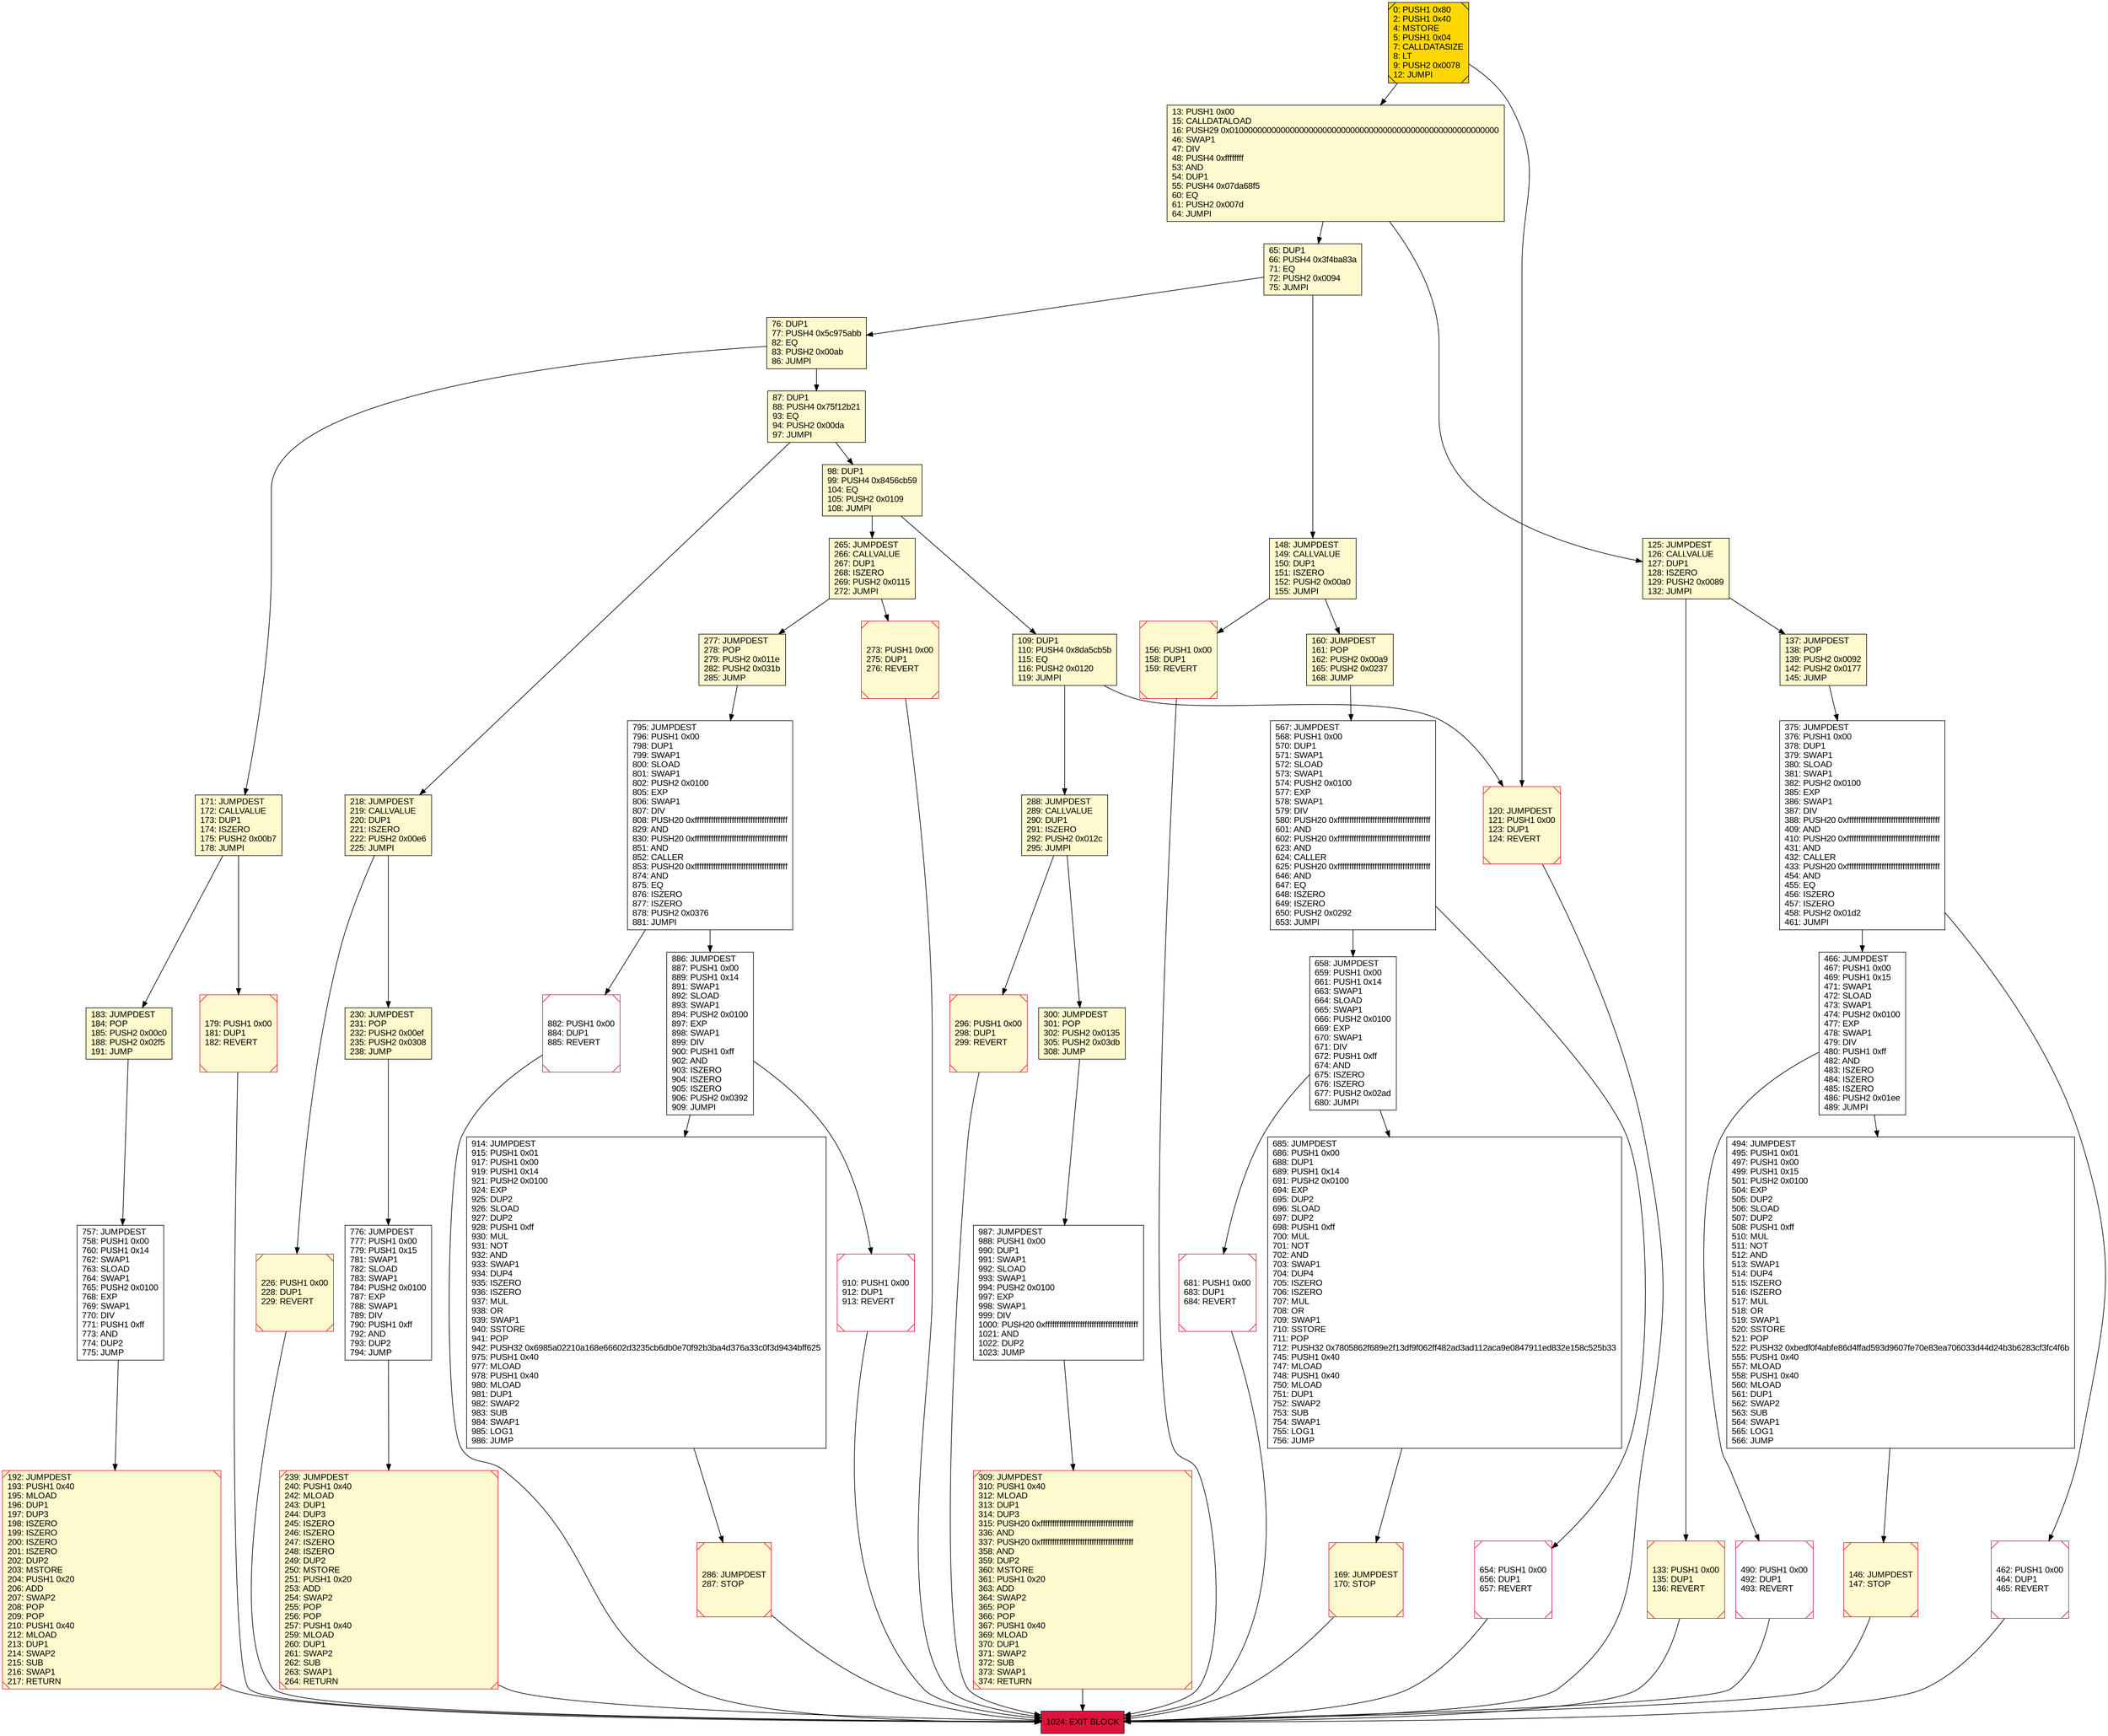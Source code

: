 digraph G {
bgcolor=transparent rankdir=UD;
node [shape=box style=filled color=black fillcolor=white fontname=arial fontcolor=black];
1024 [label="1024: EXIT BLOCK\l" fillcolor=crimson ];
148 [label="148: JUMPDEST\l149: CALLVALUE\l150: DUP1\l151: ISZERO\l152: PUSH2 0x00a0\l155: JUMPI\l" fillcolor=lemonchiffon ];
87 [label="87: DUP1\l88: PUSH4 0x75f12b21\l93: EQ\l94: PUSH2 0x00da\l97: JUMPI\l" fillcolor=lemonchiffon ];
146 [label="146: JUMPDEST\l147: STOP\l" fillcolor=lemonchiffon shape=Msquare color=crimson ];
567 [label="567: JUMPDEST\l568: PUSH1 0x00\l570: DUP1\l571: SWAP1\l572: SLOAD\l573: SWAP1\l574: PUSH2 0x0100\l577: EXP\l578: SWAP1\l579: DIV\l580: PUSH20 0xffffffffffffffffffffffffffffffffffffffff\l601: AND\l602: PUSH20 0xffffffffffffffffffffffffffffffffffffffff\l623: AND\l624: CALLER\l625: PUSH20 0xffffffffffffffffffffffffffffffffffffffff\l646: AND\l647: EQ\l648: ISZERO\l649: ISZERO\l650: PUSH2 0x0292\l653: JUMPI\l" ];
681 [label="681: PUSH1 0x00\l683: DUP1\l684: REVERT\l" shape=Msquare color=crimson ];
183 [label="183: JUMPDEST\l184: POP\l185: PUSH2 0x00c0\l188: PUSH2 0x02f5\l191: JUMP\l" fillcolor=lemonchiffon ];
296 [label="296: PUSH1 0x00\l298: DUP1\l299: REVERT\l" fillcolor=lemonchiffon shape=Msquare color=crimson ];
685 [label="685: JUMPDEST\l686: PUSH1 0x00\l688: DUP1\l689: PUSH1 0x14\l691: PUSH2 0x0100\l694: EXP\l695: DUP2\l696: SLOAD\l697: DUP2\l698: PUSH1 0xff\l700: MUL\l701: NOT\l702: AND\l703: SWAP1\l704: DUP4\l705: ISZERO\l706: ISZERO\l707: MUL\l708: OR\l709: SWAP1\l710: SSTORE\l711: POP\l712: PUSH32 0x7805862f689e2f13df9f062ff482ad3ad112aca9e0847911ed832e158c525b33\l745: PUSH1 0x40\l747: MLOAD\l748: PUSH1 0x40\l750: MLOAD\l751: DUP1\l752: SWAP2\l753: SUB\l754: SWAP1\l755: LOG1\l756: JUMP\l" ];
286 [label="286: JUMPDEST\l287: STOP\l" fillcolor=lemonchiffon shape=Msquare color=crimson ];
757 [label="757: JUMPDEST\l758: PUSH1 0x00\l760: PUSH1 0x14\l762: SWAP1\l763: SLOAD\l764: SWAP1\l765: PUSH2 0x0100\l768: EXP\l769: SWAP1\l770: DIV\l771: PUSH1 0xff\l773: AND\l774: DUP2\l775: JUMP\l" ];
179 [label="179: PUSH1 0x00\l181: DUP1\l182: REVERT\l" fillcolor=lemonchiffon shape=Msquare color=crimson ];
171 [label="171: JUMPDEST\l172: CALLVALUE\l173: DUP1\l174: ISZERO\l175: PUSH2 0x00b7\l178: JUMPI\l" fillcolor=lemonchiffon ];
109 [label="109: DUP1\l110: PUSH4 0x8da5cb5b\l115: EQ\l116: PUSH2 0x0120\l119: JUMPI\l" fillcolor=lemonchiffon ];
776 [label="776: JUMPDEST\l777: PUSH1 0x00\l779: PUSH1 0x15\l781: SWAP1\l782: SLOAD\l783: SWAP1\l784: PUSH2 0x0100\l787: EXP\l788: SWAP1\l789: DIV\l790: PUSH1 0xff\l792: AND\l793: DUP2\l794: JUMP\l" ];
133 [label="133: PUSH1 0x00\l135: DUP1\l136: REVERT\l" fillcolor=lemonchiffon shape=Msquare color=crimson ];
76 [label="76: DUP1\l77: PUSH4 0x5c975abb\l82: EQ\l83: PUSH2 0x00ab\l86: JUMPI\l" fillcolor=lemonchiffon ];
466 [label="466: JUMPDEST\l467: PUSH1 0x00\l469: PUSH1 0x15\l471: SWAP1\l472: SLOAD\l473: SWAP1\l474: PUSH2 0x0100\l477: EXP\l478: SWAP1\l479: DIV\l480: PUSH1 0xff\l482: AND\l483: ISZERO\l484: ISZERO\l485: ISZERO\l486: PUSH2 0x01ee\l489: JUMPI\l" ];
13 [label="13: PUSH1 0x00\l15: CALLDATALOAD\l16: PUSH29 0x0100000000000000000000000000000000000000000000000000000000\l46: SWAP1\l47: DIV\l48: PUSH4 0xffffffff\l53: AND\l54: DUP1\l55: PUSH4 0x07da68f5\l60: EQ\l61: PUSH2 0x007d\l64: JUMPI\l" fillcolor=lemonchiffon ];
654 [label="654: PUSH1 0x00\l656: DUP1\l657: REVERT\l" shape=Msquare color=crimson ];
910 [label="910: PUSH1 0x00\l912: DUP1\l913: REVERT\l" shape=Msquare color=crimson ];
273 [label="273: PUSH1 0x00\l275: DUP1\l276: REVERT\l" fillcolor=lemonchiffon shape=Msquare color=crimson ];
125 [label="125: JUMPDEST\l126: CALLVALUE\l127: DUP1\l128: ISZERO\l129: PUSH2 0x0089\l132: JUMPI\l" fillcolor=lemonchiffon ];
0 [label="0: PUSH1 0x80\l2: PUSH1 0x40\l4: MSTORE\l5: PUSH1 0x04\l7: CALLDATASIZE\l8: LT\l9: PUSH2 0x0078\l12: JUMPI\l" fillcolor=lemonchiffon shape=Msquare fillcolor=gold ];
494 [label="494: JUMPDEST\l495: PUSH1 0x01\l497: PUSH1 0x00\l499: PUSH1 0x15\l501: PUSH2 0x0100\l504: EXP\l505: DUP2\l506: SLOAD\l507: DUP2\l508: PUSH1 0xff\l510: MUL\l511: NOT\l512: AND\l513: SWAP1\l514: DUP4\l515: ISZERO\l516: ISZERO\l517: MUL\l518: OR\l519: SWAP1\l520: SSTORE\l521: POP\l522: PUSH32 0xbedf0f4abfe86d4ffad593d9607fe70e83ea706033d44d24b3b6283cf3fc4f6b\l555: PUSH1 0x40\l557: MLOAD\l558: PUSH1 0x40\l560: MLOAD\l561: DUP1\l562: SWAP2\l563: SUB\l564: SWAP1\l565: LOG1\l566: JUMP\l" ];
156 [label="156: PUSH1 0x00\l158: DUP1\l159: REVERT\l" fillcolor=lemonchiffon shape=Msquare color=crimson ];
169 [label="169: JUMPDEST\l170: STOP\l" fillcolor=lemonchiffon shape=Msquare color=crimson ];
914 [label="914: JUMPDEST\l915: PUSH1 0x01\l917: PUSH1 0x00\l919: PUSH1 0x14\l921: PUSH2 0x0100\l924: EXP\l925: DUP2\l926: SLOAD\l927: DUP2\l928: PUSH1 0xff\l930: MUL\l931: NOT\l932: AND\l933: SWAP1\l934: DUP4\l935: ISZERO\l936: ISZERO\l937: MUL\l938: OR\l939: SWAP1\l940: SSTORE\l941: POP\l942: PUSH32 0x6985a02210a168e66602d3235cb6db0e70f92b3ba4d376a33c0f3d9434bff625\l975: PUSH1 0x40\l977: MLOAD\l978: PUSH1 0x40\l980: MLOAD\l981: DUP1\l982: SWAP2\l983: SUB\l984: SWAP1\l985: LOG1\l986: JUMP\l" ];
288 [label="288: JUMPDEST\l289: CALLVALUE\l290: DUP1\l291: ISZERO\l292: PUSH2 0x012c\l295: JUMPI\l" fillcolor=lemonchiffon ];
218 [label="218: JUMPDEST\l219: CALLVALUE\l220: DUP1\l221: ISZERO\l222: PUSH2 0x00e6\l225: JUMPI\l" fillcolor=lemonchiffon ];
226 [label="226: PUSH1 0x00\l228: DUP1\l229: REVERT\l" fillcolor=lemonchiffon shape=Msquare color=crimson ];
300 [label="300: JUMPDEST\l301: POP\l302: PUSH2 0x0135\l305: PUSH2 0x03db\l308: JUMP\l" fillcolor=lemonchiffon ];
375 [label="375: JUMPDEST\l376: PUSH1 0x00\l378: DUP1\l379: SWAP1\l380: SLOAD\l381: SWAP1\l382: PUSH2 0x0100\l385: EXP\l386: SWAP1\l387: DIV\l388: PUSH20 0xffffffffffffffffffffffffffffffffffffffff\l409: AND\l410: PUSH20 0xffffffffffffffffffffffffffffffffffffffff\l431: AND\l432: CALLER\l433: PUSH20 0xffffffffffffffffffffffffffffffffffffffff\l454: AND\l455: EQ\l456: ISZERO\l457: ISZERO\l458: PUSH2 0x01d2\l461: JUMPI\l" ];
490 [label="490: PUSH1 0x00\l492: DUP1\l493: REVERT\l" shape=Msquare color=crimson ];
277 [label="277: JUMPDEST\l278: POP\l279: PUSH2 0x011e\l282: PUSH2 0x031b\l285: JUMP\l" fillcolor=lemonchiffon ];
795 [label="795: JUMPDEST\l796: PUSH1 0x00\l798: DUP1\l799: SWAP1\l800: SLOAD\l801: SWAP1\l802: PUSH2 0x0100\l805: EXP\l806: SWAP1\l807: DIV\l808: PUSH20 0xffffffffffffffffffffffffffffffffffffffff\l829: AND\l830: PUSH20 0xffffffffffffffffffffffffffffffffffffffff\l851: AND\l852: CALLER\l853: PUSH20 0xffffffffffffffffffffffffffffffffffffffff\l874: AND\l875: EQ\l876: ISZERO\l877: ISZERO\l878: PUSH2 0x0376\l881: JUMPI\l" ];
239 [label="239: JUMPDEST\l240: PUSH1 0x40\l242: MLOAD\l243: DUP1\l244: DUP3\l245: ISZERO\l246: ISZERO\l247: ISZERO\l248: ISZERO\l249: DUP2\l250: MSTORE\l251: PUSH1 0x20\l253: ADD\l254: SWAP2\l255: POP\l256: POP\l257: PUSH1 0x40\l259: MLOAD\l260: DUP1\l261: SWAP2\l262: SUB\l263: SWAP1\l264: RETURN\l" fillcolor=lemonchiffon shape=Msquare color=crimson ];
882 [label="882: PUSH1 0x00\l884: DUP1\l885: REVERT\l" shape=Msquare color=crimson ];
65 [label="65: DUP1\l66: PUSH4 0x3f4ba83a\l71: EQ\l72: PUSH2 0x0094\l75: JUMPI\l" fillcolor=lemonchiffon ];
309 [label="309: JUMPDEST\l310: PUSH1 0x40\l312: MLOAD\l313: DUP1\l314: DUP3\l315: PUSH20 0xffffffffffffffffffffffffffffffffffffffff\l336: AND\l337: PUSH20 0xffffffffffffffffffffffffffffffffffffffff\l358: AND\l359: DUP2\l360: MSTORE\l361: PUSH1 0x20\l363: ADD\l364: SWAP2\l365: POP\l366: POP\l367: PUSH1 0x40\l369: MLOAD\l370: DUP1\l371: SWAP2\l372: SUB\l373: SWAP1\l374: RETURN\l" fillcolor=lemonchiffon shape=Msquare color=crimson ];
137 [label="137: JUMPDEST\l138: POP\l139: PUSH2 0x0092\l142: PUSH2 0x0177\l145: JUMP\l" fillcolor=lemonchiffon ];
987 [label="987: JUMPDEST\l988: PUSH1 0x00\l990: DUP1\l991: SWAP1\l992: SLOAD\l993: SWAP1\l994: PUSH2 0x0100\l997: EXP\l998: SWAP1\l999: DIV\l1000: PUSH20 0xffffffffffffffffffffffffffffffffffffffff\l1021: AND\l1022: DUP2\l1023: JUMP\l" ];
462 [label="462: PUSH1 0x00\l464: DUP1\l465: REVERT\l" shape=Msquare color=crimson ];
886 [label="886: JUMPDEST\l887: PUSH1 0x00\l889: PUSH1 0x14\l891: SWAP1\l892: SLOAD\l893: SWAP1\l894: PUSH2 0x0100\l897: EXP\l898: SWAP1\l899: DIV\l900: PUSH1 0xff\l902: AND\l903: ISZERO\l904: ISZERO\l905: ISZERO\l906: PUSH2 0x0392\l909: JUMPI\l" ];
230 [label="230: JUMPDEST\l231: POP\l232: PUSH2 0x00ef\l235: PUSH2 0x0308\l238: JUMP\l" fillcolor=lemonchiffon ];
658 [label="658: JUMPDEST\l659: PUSH1 0x00\l661: PUSH1 0x14\l663: SWAP1\l664: SLOAD\l665: SWAP1\l666: PUSH2 0x0100\l669: EXP\l670: SWAP1\l671: DIV\l672: PUSH1 0xff\l674: AND\l675: ISZERO\l676: ISZERO\l677: PUSH2 0x02ad\l680: JUMPI\l" ];
98 [label="98: DUP1\l99: PUSH4 0x8456cb59\l104: EQ\l105: PUSH2 0x0109\l108: JUMPI\l" fillcolor=lemonchiffon ];
160 [label="160: JUMPDEST\l161: POP\l162: PUSH2 0x00a9\l165: PUSH2 0x0237\l168: JUMP\l" fillcolor=lemonchiffon ];
192 [label="192: JUMPDEST\l193: PUSH1 0x40\l195: MLOAD\l196: DUP1\l197: DUP3\l198: ISZERO\l199: ISZERO\l200: ISZERO\l201: ISZERO\l202: DUP2\l203: MSTORE\l204: PUSH1 0x20\l206: ADD\l207: SWAP2\l208: POP\l209: POP\l210: PUSH1 0x40\l212: MLOAD\l213: DUP1\l214: SWAP2\l215: SUB\l216: SWAP1\l217: RETURN\l" fillcolor=lemonchiffon shape=Msquare color=crimson ];
120 [label="120: JUMPDEST\l121: PUSH1 0x00\l123: DUP1\l124: REVERT\l" fillcolor=lemonchiffon shape=Msquare color=crimson ];
265 [label="265: JUMPDEST\l266: CALLVALUE\l267: DUP1\l268: ISZERO\l269: PUSH2 0x0115\l272: JUMPI\l" fillcolor=lemonchiffon ];
218 -> 226;
98 -> 265;
277 -> 795;
171 -> 179;
146 -> 1024;
288 -> 300;
681 -> 1024;
296 -> 1024;
286 -> 1024;
987 -> 309;
0 -> 13;
13 -> 125;
179 -> 1024;
183 -> 757;
466 -> 494;
125 -> 133;
171 -> 183;
795 -> 882;
76 -> 87;
133 -> 1024;
137 -> 375;
300 -> 987;
375 -> 462;
567 -> 654;
654 -> 1024;
910 -> 1024;
273 -> 1024;
76 -> 171;
265 -> 277;
685 -> 169;
218 -> 230;
914 -> 286;
795 -> 886;
494 -> 146;
156 -> 1024;
169 -> 1024;
148 -> 156;
226 -> 1024;
87 -> 218;
0 -> 120;
288 -> 296;
886 -> 914;
490 -> 1024;
265 -> 273;
776 -> 239;
239 -> 1024;
882 -> 1024;
125 -> 137;
886 -> 910;
65 -> 148;
109 -> 288;
98 -> 109;
109 -> 120;
309 -> 1024;
230 -> 776;
466 -> 490;
757 -> 192;
375 -> 466;
462 -> 1024;
658 -> 685;
13 -> 65;
658 -> 681;
87 -> 98;
160 -> 567;
192 -> 1024;
567 -> 658;
120 -> 1024;
148 -> 160;
65 -> 76;
}